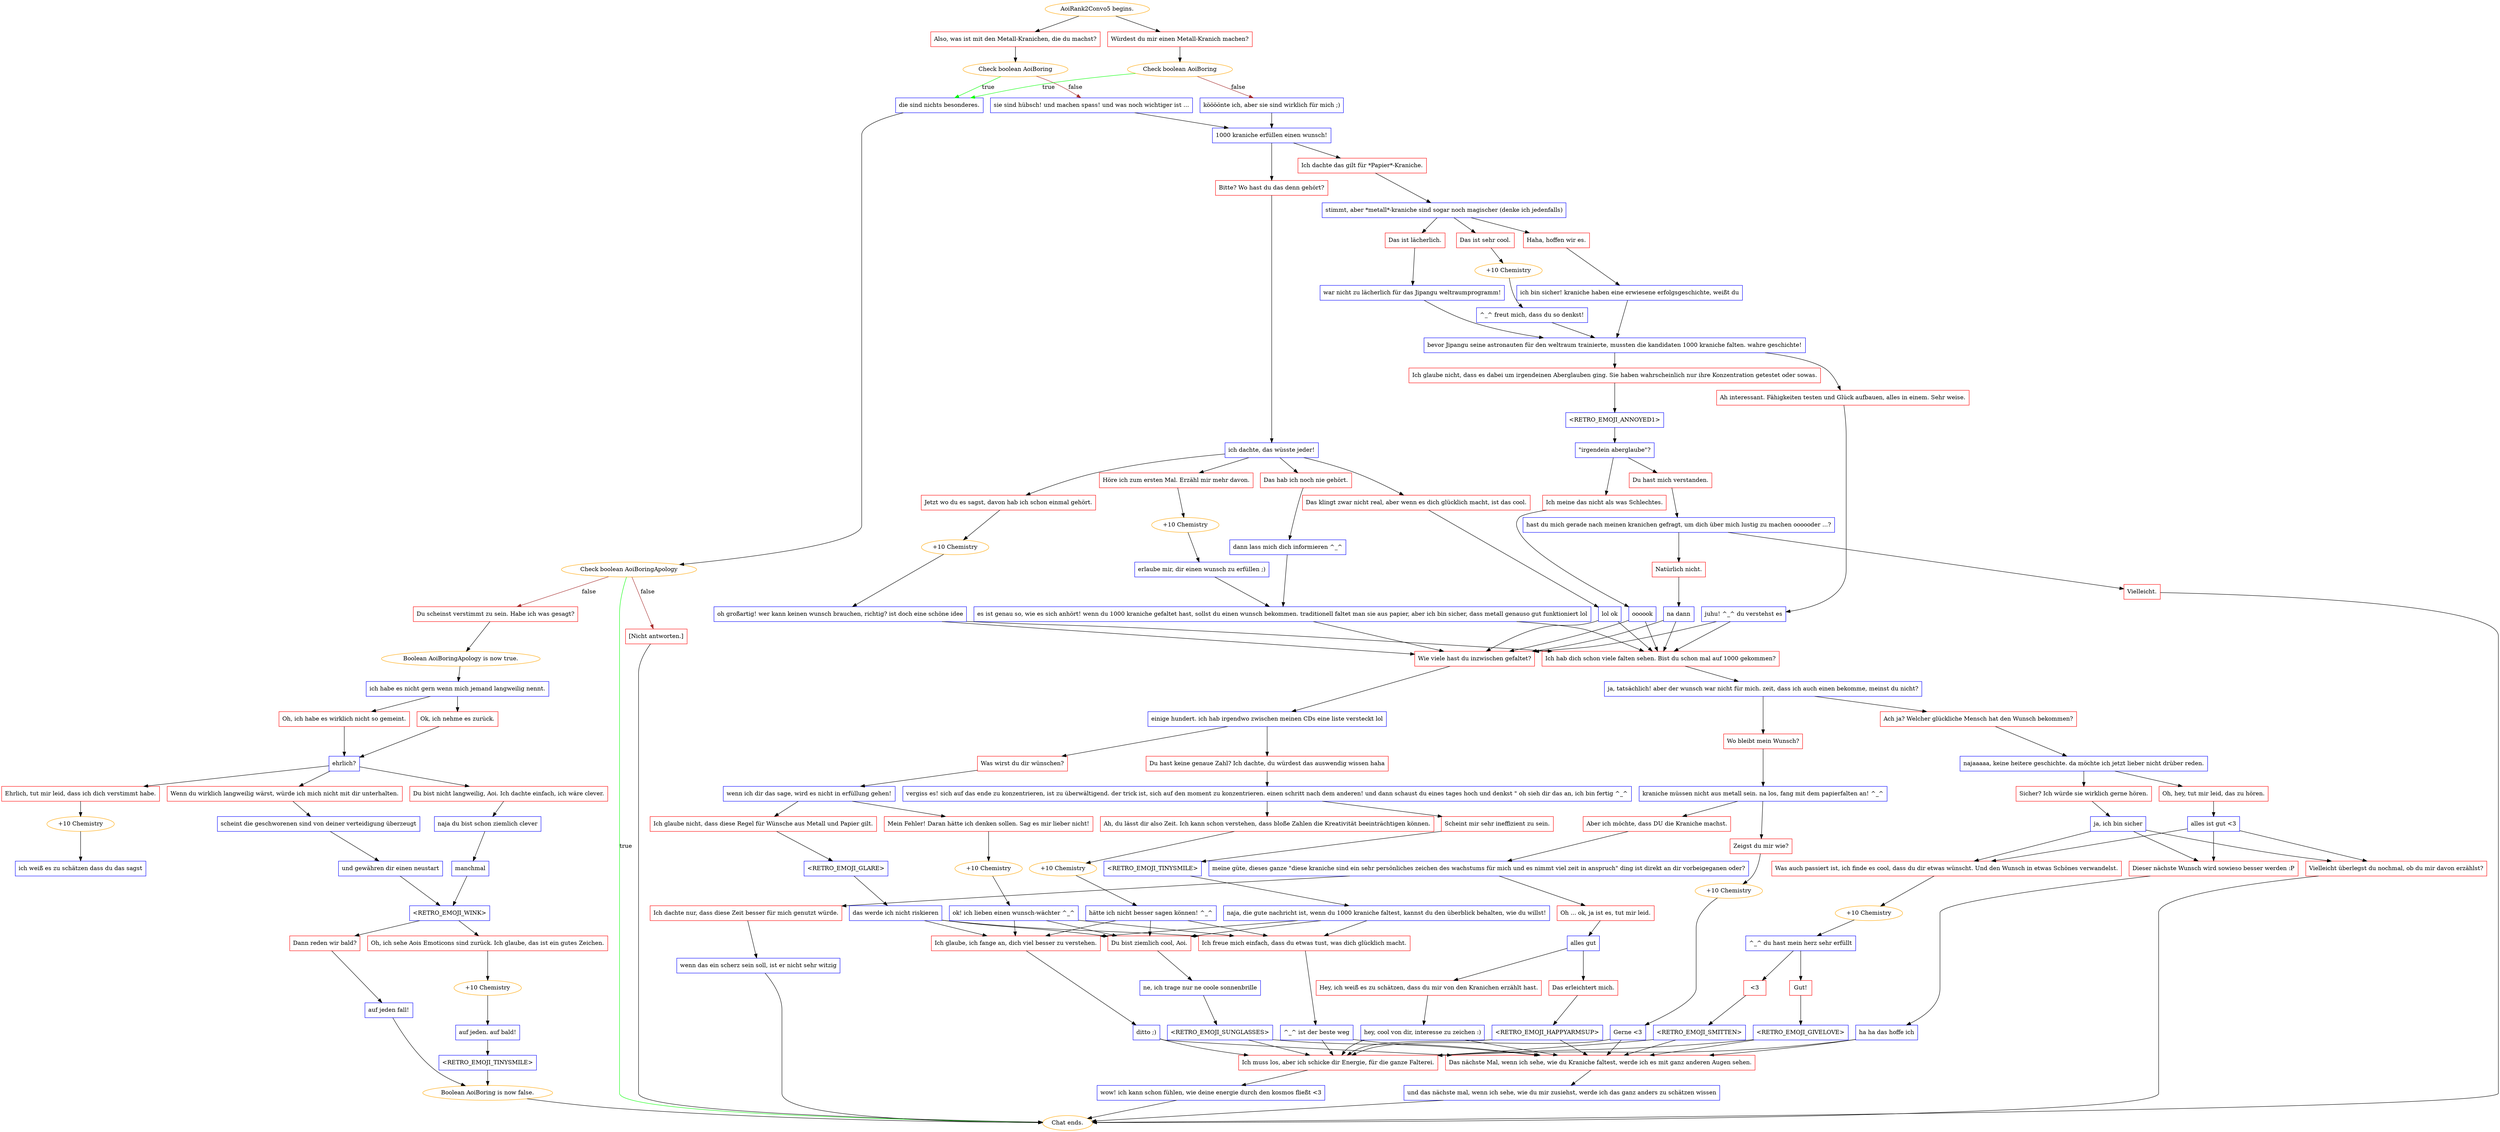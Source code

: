 digraph {
	"AoiRank2Convo5 begins." [color=orange];
		"AoiRank2Convo5 begins." -> j1653219206;
		"AoiRank2Convo5 begins." -> j199679987;
	j1653219206 [label="Also, was ist mit den Metall-Kranichen, die du machst?",shape=box,color=red];
		j1653219206 -> j2372451672;
	j199679987 [label="Würdest du mir einen Metall-Kranich machen?",shape=box,color=red];
		j199679987 -> j1999737066;
	j2372451672 [label="Check boolean AoiBoring",color=orange];
		j2372451672 -> j2521858788 [label=true,color=green];
		j2372451672 -> j1377862062 [label=false,color=brown];
	j1999737066 [label="Check boolean AoiBoring",color=orange];
		j1999737066 -> j2521858788 [label=true,color=green];
		j1999737066 -> j3852248609 [label=false,color=brown];
	j2521858788 [label="die sind nichts besonderes.",shape=box,color=blue];
		j2521858788 -> j1233631701;
	j1377862062 [label="sie sind hübsch! und machen spass! und was noch wichtiger ist ...",shape=box,color=blue];
		j1377862062 -> j1692908058;
	j3852248609 [label="köööönte ich, aber sie sind wirklich für mich ;)",shape=box,color=blue];
		j3852248609 -> j1692908058;
	j1233631701 [label="Check boolean AoiBoringApology",color=orange];
		j1233631701 -> "Chat ends." [label=true,color=green];
		j1233631701 -> j3380727533 [label=false,color=brown];
		j1233631701 -> j2595336394 [label=false,color=brown];
	j1692908058 [label="1000 kraniche erfüllen einen wunsch!",shape=box,color=blue];
		j1692908058 -> j3180244645;
		j1692908058 -> j2754908902;
	"Chat ends." [color=orange];
	j3380727533 [label="Du scheinst verstimmt zu sein. Habe ich was gesagt?",shape=box,color=red];
		j3380727533 -> j710403175;
	j2595336394 [label="[Nicht antworten.]",shape=box,color=red];
		j2595336394 -> "Chat ends.";
	j3180244645 [label="Ich dachte das gilt für *Papier*-Kraniche.",shape=box,color=red];
		j3180244645 -> j938479113;
	j2754908902 [label="Bitte? Wo hast du das denn gehört?",shape=box,color=red];
		j2754908902 -> j709908397;
	j710403175 [label="Boolean AoiBoringApology is now true.",color=orange];
		j710403175 -> j3408384371;
	j938479113 [label="stimmt, aber *metall*-kraniche sind sogar noch magischer (denke ich jedenfalls)",shape=box,color=blue];
		j938479113 -> j2464523548;
		j938479113 -> j151534378;
		j938479113 -> j3946229295;
	j709908397 [label="ich dachte, das wüsste jeder!",shape=box,color=blue];
		j709908397 -> j4278995370;
		j709908397 -> j1970976484;
		j709908397 -> j4191685468;
		j709908397 -> j2386629371;
	j3408384371 [label="ich habe es nicht gern wenn mich jemand langweilig nennt.",shape=box,color=blue];
		j3408384371 -> j509014074;
		j3408384371 -> j602171968;
	j2464523548 [label="Haha, hoffen wir es.",shape=box,color=red];
		j2464523548 -> j2031656676;
	j151534378 [label="Das ist sehr cool.",shape=box,color=red];
		j151534378 -> j2206576449;
	j3946229295 [label="Das ist lächerlich.",shape=box,color=red];
		j3946229295 -> j630739814;
	j4278995370 [label="Das hab ich noch nie gehört.",shape=box,color=red];
		j4278995370 -> j231605172;
	j1970976484 [label="Höre ich zum ersten Mal. Erzähl mir mehr davon.",shape=box,color=red];
		j1970976484 -> j2630145351;
	j4191685468 [label="Jetzt wo du es sagst, davon hab ich schon einmal gehört.",shape=box,color=red];
		j4191685468 -> j845871619;
	j2386629371 [label="Das klingt zwar nicht real, aber wenn es dich glücklich macht, ist das cool.",shape=box,color=red];
		j2386629371 -> j1673975859;
	j509014074 [label="Oh, ich habe es wirklich nicht so gemeint.",shape=box,color=red];
		j509014074 -> j2596181035;
	j602171968 [label="Ok, ich nehme es zurück.",shape=box,color=red];
		j602171968 -> j2596181035;
	j2031656676 [label="ich bin sicher! kraniche haben eine erwiesene erfolgsgeschichte, weißt du",shape=box,color=blue];
		j2031656676 -> j3182085403;
	j2206576449 [label="+10 Chemistry",color=orange];
		j2206576449 -> j775084355;
	j630739814 [label="war nicht zu lächerlich für das Jipangu weltraumprogramm!",shape=box,color=blue];
		j630739814 -> j3182085403;
	j231605172 [label="dann lass mich dich informieren ^_^",shape=box,color=blue];
		j231605172 -> j1743677326;
	j2630145351 [label="+10 Chemistry",color=orange];
		j2630145351 -> j678507312;
	j845871619 [label="+10 Chemistry",color=orange];
		j845871619 -> j2225972304;
	j1673975859 [label="lol ok",shape=box,color=blue];
		j1673975859 -> j35305084;
		j1673975859 -> j2886698440;
	j2596181035 [label="ehrlich?",shape=box,color=blue];
		j2596181035 -> j2635848571;
		j2596181035 -> j3471039343;
		j2596181035 -> j3204990162;
	j3182085403 [label="bevor Jipangu seine astronauten für den weltraum trainierte, mussten die kandidaten 1000 kraniche falten. wahre geschichte!",shape=box,color=blue];
		j3182085403 -> j2284492854;
		j3182085403 -> j2396245865;
	j775084355 [label="^_^ freut mich, dass du so denkst!",shape=box,color=blue];
		j775084355 -> j3182085403;
	j1743677326 [label="es ist genau so, wie es sich anhört! wenn du 1000 kraniche gefaltet hast, sollst du einen wunsch bekommen. traditionell faltet man sie aus papier, aber ich bin sicher, dass metall genauso gut funktioniert lol",shape=box,color=blue];
		j1743677326 -> j35305084;
		j1743677326 -> j2886698440;
	j678507312 [label="erlaube mir, dir einen wunsch zu erfüllen ;)",shape=box,color=blue];
		j678507312 -> j1743677326;
	j2225972304 [label="oh großartig! wer kann keinen wunsch brauchen, richtig? ist doch eine schöne idee",shape=box,color=blue];
		j2225972304 -> j35305084;
		j2225972304 -> j2886698440;
	j35305084 [label="Wie viele hast du inzwischen gefaltet?",shape=box,color=red];
		j35305084 -> j513881059;
	j2886698440 [label="Ich hab dich schon viele falten sehen. Bist du schon mal auf 1000 gekommen?",shape=box,color=red];
		j2886698440 -> j751240155;
	j2635848571 [label="Ehrlich, tut mir leid, dass ich dich verstimmt habe.",shape=box,color=red];
		j2635848571 -> j2601643052;
	j3471039343 [label="Du bist nicht langweilig, Aoi. Ich dachte einfach, ich wäre clever.",shape=box,color=red];
		j3471039343 -> j1984384310;
	j3204990162 [label="Wenn du wirklich langweilig wärst, würde ich mich nicht mit dir unterhalten.",shape=box,color=red];
		j3204990162 -> j1058134847;
	j2284492854 [label="Ich glaube nicht, dass es dabei um irgendeinen Aberglauben ging. Sie haben wahrscheinlich nur ihre Konzentration getestet oder sowas.",shape=box,color=red];
		j2284492854 -> j615947897;
	j2396245865 [label="Ah interessant. Fähigkeiten testen und Glück aufbauen, alles in einem. Sehr weise.",shape=box,color=red];
		j2396245865 -> j1520582803;
	j513881059 [label="einige hundert. ich hab irgendwo zwischen meinen CDs eine liste versteckt lol",shape=box,color=blue];
		j513881059 -> j768668976;
		j513881059 -> j188598410;
	j751240155 [label="ja, tatsächlich! aber der wunsch war nicht für mich. zeit, dass ich auch einen bekomme, meinst du nicht?",shape=box,color=blue];
		j751240155 -> j3670053856;
		j751240155 -> j2637878909;
	j2601643052 [label="+10 Chemistry",color=orange];
		j2601643052 -> j3037818116;
	j1984384310 [label="naja du bist schon ziemlich clever",shape=box,color=blue];
		j1984384310 -> j891548481;
	j1058134847 [label="scheint die geschworenen sind von deiner verteidigung überzeugt",shape=box,color=blue];
		j1058134847 -> j542165399;
	j615947897 [label="<RETRO_EMOJI_ANNOYED1>",shape=box,color=blue];
		j615947897 -> j4205332331;
	j1520582803 [label="juhu! ^_^ du verstehst es",shape=box,color=blue];
		j1520582803 -> j35305084;
		j1520582803 -> j2886698440;
	j768668976 [label="Du hast keine genaue Zahl? Ich dachte, du würdest das auswendig wissen haha",shape=box,color=red];
		j768668976 -> j1064349368;
	j188598410 [label="Was wirst du dir wünschen?",shape=box,color=red];
		j188598410 -> j1040044587;
	j3670053856 [label="Ach ja? Welcher glückliche Mensch hat den Wunsch bekommen?",shape=box,color=red];
		j3670053856 -> j2159848208;
	j2637878909 [label="Wo bleibt mein Wunsch?",shape=box,color=red];
		j2637878909 -> j3765741764;
	j3037818116 [label="ich weiß es zu schätzen dass du das sagst",shape=box,color=blue];
	j891548481 [label="manchmal",shape=box,color=blue];
		j891548481 -> j2452464820;
	j542165399 [label="und gewähren dir einen neustart",shape=box,color=blue];
		j542165399 -> j2452464820;
	j4205332331 [label="\"irgendein aberglaube\"?",shape=box,color=blue];
		j4205332331 -> j2889332800;
		j4205332331 -> j2690206225;
	j1064349368 [label="vergiss es! sich auf das ende zu konzentrieren, ist zu überwältigend. der trick ist, sich auf den moment zu konzentrieren. einen schritt nach dem anderen! und dann schaust du eines tages hoch und denkst \" oh sieh dir das an, ich bin fertig ^_^",shape=box,color=blue];
		j1064349368 -> j4255779444;
		j1064349368 -> j551801438;
	j1040044587 [label="wenn ich dir das sage, wird es nicht in erfüllung gehen!",shape=box,color=blue];
		j1040044587 -> j3534387275;
		j1040044587 -> j3057534273;
	j2159848208 [label="najaaaaa, keine heitere geschichte. da möchte ich jetzt lieber nicht drüber reden.",shape=box,color=blue];
		j2159848208 -> j1233396171;
		j2159848208 -> j2164884691;
	j3765741764 [label="kraniche müssen nicht aus metall sein. na los, fang mit dem papierfalten an! ^_^",shape=box,color=blue];
		j3765741764 -> j4049794779;
		j3765741764 -> j3446308917;
	j2452464820 [label="<RETRO_EMOJI_WINK>",shape=box,color=blue];
		j2452464820 -> j2616330277;
		j2452464820 -> j3329462205;
	j2889332800 [label="Du hast mich verstanden.",shape=box,color=red];
		j2889332800 -> j2082595088;
	j2690206225 [label="Ich meine das nicht als was Schlechtes.",shape=box,color=red];
		j2690206225 -> j2987820037;
	j4255779444 [label="Ah, du lässt dir also Zeit. Ich kann schon verstehen, dass bloße Zahlen die Kreativität beeinträchtigen können.",shape=box,color=red];
		j4255779444 -> j534571401;
	j551801438 [label="Scheint mir sehr ineffizient zu sein.",shape=box,color=red];
		j551801438 -> j2497905114;
	j3534387275 [label="Mein Fehler! Daran hätte ich denken sollen. Sag es mir lieber nicht!",shape=box,color=red];
		j3534387275 -> j960355648;
	j3057534273 [label="Ich glaube nicht, dass diese Regel für Wünsche aus Metall und Papier gilt.",shape=box,color=red];
		j3057534273 -> j1750594180;
	j1233396171 [label="Oh, hey, tut mir leid, das zu hören.",shape=box,color=red];
		j1233396171 -> j263518339;
	j2164884691 [label="Sicher? Ich würde sie wirklich gerne hören.",shape=box,color=red];
		j2164884691 -> j845733152;
	j4049794779 [label="Zeigst du mir wie?",shape=box,color=red];
		j4049794779 -> j596866850;
	j3446308917 [label="Aber ich möchte, dass DU die Kraniche machst.",shape=box,color=red];
		j3446308917 -> j1730120513;
	j2616330277 [label="Dann reden wir bald?",shape=box,color=red];
		j2616330277 -> j1062198054;
	j3329462205 [label="Oh, ich sehe Aois Emoticons sind zurück. Ich glaube, das ist ein gutes Zeichen.",shape=box,color=red];
		j3329462205 -> j1483883800;
	j2082595088 [label="hast du mich gerade nach meinen kranichen gefragt, um dich über mich lustig zu machen oooooder ...?",shape=box,color=blue];
		j2082595088 -> j1984378845;
		j2082595088 -> j2101452867;
	j2987820037 [label="oooook",shape=box,color=blue];
		j2987820037 -> j35305084;
		j2987820037 -> j2886698440;
	j534571401 [label="+10 Chemistry",color=orange];
		j534571401 -> j3029890207;
	j2497905114 [label="<RETRO_EMOJI_TINYSMILE>",shape=box,color=blue];
		j2497905114 -> j1892410133;
	j960355648 [label="+10 Chemistry",color=orange];
		j960355648 -> j2437602545;
	j1750594180 [label="<RETRO_EMOJI_GLARE>",shape=box,color=blue];
		j1750594180 -> j374732214;
	j263518339 [label="alles ist gut <3",shape=box,color=blue];
		j263518339 -> j476488985;
		j263518339 -> j2414509552;
		j263518339 -> j2151396306;
	j845733152 [label="ja, ich bin sicher",shape=box,color=blue];
		j845733152 -> j476488985;
		j845733152 -> j2414509552;
		j845733152 -> j2151396306;
	j596866850 [label="+10 Chemistry",color=orange];
		j596866850 -> j1216509682;
	j1730120513 [label="meine güte, dieses ganze \"diese kraniche sind ein sehr persönliches zeichen des wachstums für mich und es nimmt viel zeit in anspruch\" ding ist direkt an dir vorbeigeganen oder?",shape=box,color=blue];
		j1730120513 -> j1552559429;
		j1730120513 -> j4192649099;
	j1062198054 [label="auf jeden fall!",shape=box,color=blue];
		j1062198054 -> j2581611291;
	j1483883800 [label="+10 Chemistry",color=orange];
		j1483883800 -> j858182796;
	j1984378845 [label="Vielleicht.",shape=box,color=red];
		j1984378845 -> "Chat ends.";
	j2101452867 [label="Natürlich nicht.",shape=box,color=red];
		j2101452867 -> j2838995813;
	j3029890207 [label="hätte ich nicht besser sagen können! ^_^",shape=box,color=blue];
		j3029890207 -> j4282194059;
		j3029890207 -> j1743468354;
		j3029890207 -> j1355714333;
	j1892410133 [label="naja, die gute nachricht ist, wenn du 1000 kraniche faltest, kannst du den überblick behalten, wie du willst!",shape=box,color=blue];
		j1892410133 -> j4282194059;
		j1892410133 -> j1743468354;
		j1892410133 -> j1355714333;
	j2437602545 [label="ok! ich lieben einen wunsch-wächter ^_^",shape=box,color=blue];
		j2437602545 -> j4282194059;
		j2437602545 -> j1743468354;
		j2437602545 -> j1355714333;
	j374732214 [label="das werde ich nicht riskieren",shape=box,color=blue];
		j374732214 -> j4282194059;
		j374732214 -> j1743468354;
		j374732214 -> j1355714333;
	j476488985 [label="Dieser nächste Wunsch wird sowieso besser werden :P",shape=box,color=red];
		j476488985 -> j3711296496;
	j2414509552 [label="Was auch passiert ist, ich finde es cool, dass du dir etwas wünscht. Und den Wunsch in etwas Schönes verwandelst.",shape=box,color=red];
		j2414509552 -> j2244240143;
	j2151396306 [label="Vielleicht überlegst du nochmal, ob du mir davon erzählst?",shape=box,color=red];
		j2151396306 -> "Chat ends.";
	j1216509682 [label="Gerne <3",shape=box,color=blue];
		j1216509682 -> j2161687864;
		j1216509682 -> j1122007721;
	j1552559429 [label="Ich dachte nur, dass diese Zeit besser für mich genutzt würde.",shape=box,color=red];
		j1552559429 -> j3725467067;
	j4192649099 [label="Oh ... ok, ja ist es, tut mir leid.",shape=box,color=red];
		j4192649099 -> j3472529840;
	j2581611291 [label="Boolean AoiBoring is now false.",color=orange];
		j2581611291 -> "Chat ends.";
	j858182796 [label="auf jeden. auf bald!",shape=box,color=blue];
		j858182796 -> j153386734;
	j2838995813 [label="na dann",shape=box,color=blue];
		j2838995813 -> j35305084;
		j2838995813 -> j2886698440;
	j4282194059 [label="Ich glaube, ich fange an, dich viel besser zu verstehen.",shape=box,color=red];
		j4282194059 -> j693429634;
	j1743468354 [label="Du bist ziemlich cool, Aoi.",shape=box,color=red];
		j1743468354 -> j2674193660;
	j1355714333 [label="Ich freue mich einfach, dass du etwas tust, was dich glücklich macht.",shape=box,color=red];
		j1355714333 -> j1946871066;
	j3711296496 [label="ha ha das hoffe ich",shape=box,color=blue];
		j3711296496 -> j2161687864;
		j3711296496 -> j1122007721;
	j2244240143 [label="+10 Chemistry",color=orange];
		j2244240143 -> j1924871351;
	j2161687864 [label="Das nächste Mal, wenn ich sehe, wie du Kraniche faltest, werde ich es mit ganz anderen Augen sehen.",shape=box,color=red];
		j2161687864 -> j4089970304;
	j1122007721 [label="Ich muss los, aber ich schicke dir Energie, für die ganze Falterei.",shape=box,color=red];
		j1122007721 -> j3395419076;
	j3725467067 [label="wenn das ein scherz sein soll, ist er nicht sehr witzig",shape=box,color=blue];
		j3725467067 -> "Chat ends.";
	j3472529840 [label="alles gut",shape=box,color=blue];
		j3472529840 -> j658282359;
		j3472529840 -> j1412526069;
	j153386734 [label="<RETRO_EMOJI_TINYSMILE>",shape=box,color=blue];
		j153386734 -> j2581611291;
	j693429634 [label="ditto ;)",shape=box,color=blue];
		j693429634 -> j2161687864;
		j693429634 -> j1122007721;
	j2674193660 [label="ne, ich trage nur ne coole sonnenbrille",shape=box,color=blue];
		j2674193660 -> j184961436;
	j1946871066 [label="^_^ ist der beste weg",shape=box,color=blue];
		j1946871066 -> j2161687864;
		j1946871066 -> j1122007721;
	j1924871351 [label="^_^ du hast mein herz sehr erfüllt",shape=box,color=blue];
		j1924871351 -> j2155141873;
		j1924871351 -> j2199581515;
	j4089970304 [label="und das nächste mal, wenn ich sehe, wie du mir zusiehst, werde ich das ganz anders zu schätzen wissen",shape=box,color=blue];
		j4089970304 -> "Chat ends.";
	j3395419076 [label="wow! ich kann schon fühlen, wie deine energie durch den kosmos fließt <3",shape=box,color=blue];
		j3395419076 -> "Chat ends.";
	j658282359 [label="Hey, ich weiß es zu schätzen, dass du mir von den Kranichen erzählt hast.",shape=box,color=red];
		j658282359 -> j1238369012;
	j1412526069 [label="Das erleichtert mich.",shape=box,color=red];
		j1412526069 -> j2333387811;
	j184961436 [label="<RETRO_EMOJI_SUNGLASSES>",shape=box,color=blue];
		j184961436 -> j2161687864;
		j184961436 -> j1122007721;
	j2155141873 [label="Gut!",shape=box,color=red];
		j2155141873 -> j1818811614;
	j2199581515 [label="<3",shape=box,color=red];
		j2199581515 -> j2264621764;
	j1238369012 [label="hey, cool von dir, interesse zu zeichen :)",shape=box,color=blue];
		j1238369012 -> j2161687864;
		j1238369012 -> j1122007721;
	j2333387811 [label="<RETRO_EMOJI_HAPPYARMSUP>",shape=box,color=blue];
		j2333387811 -> j2161687864;
		j2333387811 -> j1122007721;
	j1818811614 [label="<RETRO_EMOJI_GIVELOVE>",shape=box,color=blue];
		j1818811614 -> j2161687864;
		j1818811614 -> j1122007721;
	j2264621764 [label="<RETRO_EMOJI_SMITTEN>",shape=box,color=blue];
		j2264621764 -> j2161687864;
		j2264621764 -> j1122007721;
}